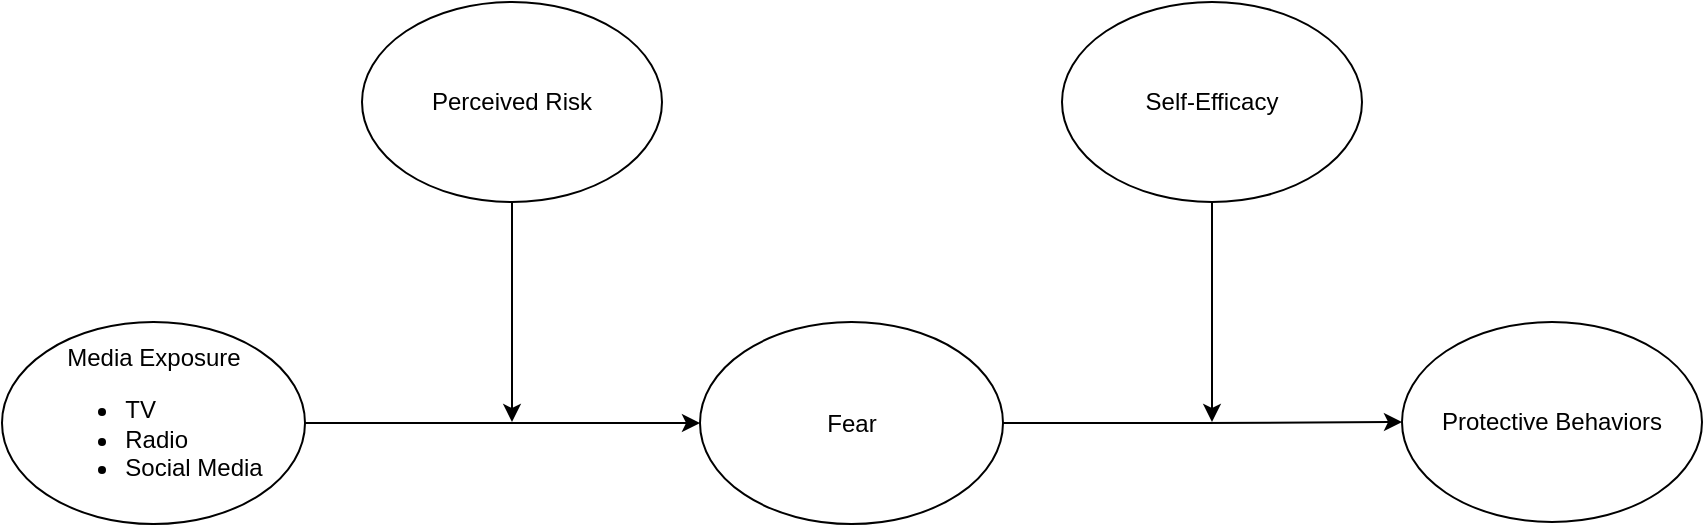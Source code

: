 <mxfile version="14.9.2" type="google"><diagram id="a-IsMXK92OknLHxUEDC7" name="Model"><mxGraphModel dx="1060" dy="1476" grid="1" gridSize="10" guides="1" tooltips="1" connect="1" arrows="1" fold="1" page="1" pageScale="1" pageWidth="850" pageHeight="1100" math="0" shadow="0"><root><mxCell id="0"/><mxCell id="1" parent="0"/><mxCell id="cL3JN6w9ihyuZXjZ0-Va-7" style="edgeStyle=none;rounded=0;orthogonalLoop=1;jettySize=auto;html=1;exitX=1;exitY=0.5;exitDx=0;exitDy=0;entryX=0;entryY=0.5;entryDx=0;entryDy=0;" parent="1" source="cL3JN6w9ihyuZXjZ0-Va-1" target="cL3JN6w9ihyuZXjZ0-Va-2" edge="1"><mxGeometry relative="1" as="geometry"/></mxCell><mxCell id="cL3JN6w9ihyuZXjZ0-Va-1" value="Media Exposure&lt;br&gt;&lt;ul&gt;&lt;li style=&quot;text-align: justify&quot;&gt;TV&lt;/li&gt;&lt;li style=&quot;text-align: justify&quot;&gt;Radio&lt;/li&gt;&lt;li style=&quot;text-align: justify&quot;&gt;Social Media&lt;/li&gt;&lt;/ul&gt;" style="ellipse;whiteSpace=wrap;html=1;" parent="1" vertex="1"><mxGeometry y="220" width="151.5" height="101" as="geometry"/></mxCell><mxCell id="U6OcufWNoAg-vWVYjjqM-1" style="edgeStyle=orthogonalEdgeStyle;rounded=0;orthogonalLoop=1;jettySize=auto;html=1;" parent="1" source="cL3JN6w9ihyuZXjZ0-Va-2" target="cL3JN6w9ihyuZXjZ0-Va-6" edge="1"><mxGeometry relative="1" as="geometry"/></mxCell><mxCell id="cL3JN6w9ihyuZXjZ0-Va-2" value="Fear" style="ellipse;whiteSpace=wrap;html=1;" parent="1" vertex="1"><mxGeometry x="349" y="220" width="151.5" height="101" as="geometry"/></mxCell><mxCell id="U6OcufWNoAg-vWVYjjqM-2" style="edgeStyle=none;rounded=0;orthogonalLoop=1;jettySize=auto;html=1;" parent="1" source="cL3JN6w9ihyuZXjZ0-Va-3" edge="1"><mxGeometry relative="1" as="geometry"><mxPoint x="255" y="270" as="targetPoint"/></mxGeometry></mxCell><mxCell id="cL3JN6w9ihyuZXjZ0-Va-3" value="Perceived Risk" style="ellipse;whiteSpace=wrap;html=1;" parent="1" vertex="1"><mxGeometry x="180" y="60" width="150" height="100" as="geometry"/></mxCell><mxCell id="U6OcufWNoAg-vWVYjjqM-3" style="edgeStyle=none;rounded=0;orthogonalLoop=1;jettySize=auto;html=1;" parent="1" source="cL3JN6w9ihyuZXjZ0-Va-4" edge="1"><mxGeometry relative="1" as="geometry"><mxPoint x="605" y="270" as="targetPoint"/></mxGeometry></mxCell><mxCell id="cL3JN6w9ihyuZXjZ0-Va-4" value="Self-Efficacy" style="ellipse;whiteSpace=wrap;html=1;" parent="1" vertex="1"><mxGeometry x="530" y="60" width="150" height="100" as="geometry"/></mxCell><mxCell id="cL3JN6w9ihyuZXjZ0-Va-6" value="Protective Behaviors" style="ellipse;whiteSpace=wrap;html=1;" parent="1" vertex="1"><mxGeometry x="700" y="220" width="150" height="100" as="geometry"/></mxCell></root></mxGraphModel></diagram></mxfile>